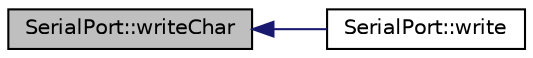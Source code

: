 digraph G
{
  edge [fontname="Helvetica",fontsize="10",labelfontname="Helvetica",labelfontsize="10"];
  node [fontname="Helvetica",fontsize="10",shape=record];
  rankdir=LR;
  Node1 [label="SerialPort::writeChar",height=0.2,width=0.4,color="black", fillcolor="grey75", style="filled" fontcolor="black"];
  Node1 -> Node2 [dir=back,color="midnightblue",fontsize="10",style="solid",fontname="Helvetica"];
  Node2 [label="SerialPort::write",height=0.2,width=0.4,color="black", fillcolor="white", style="filled",URL="$class_serial_port.html#ae48d12719fd7e1e2b0e35f127a5006bf"];
}
